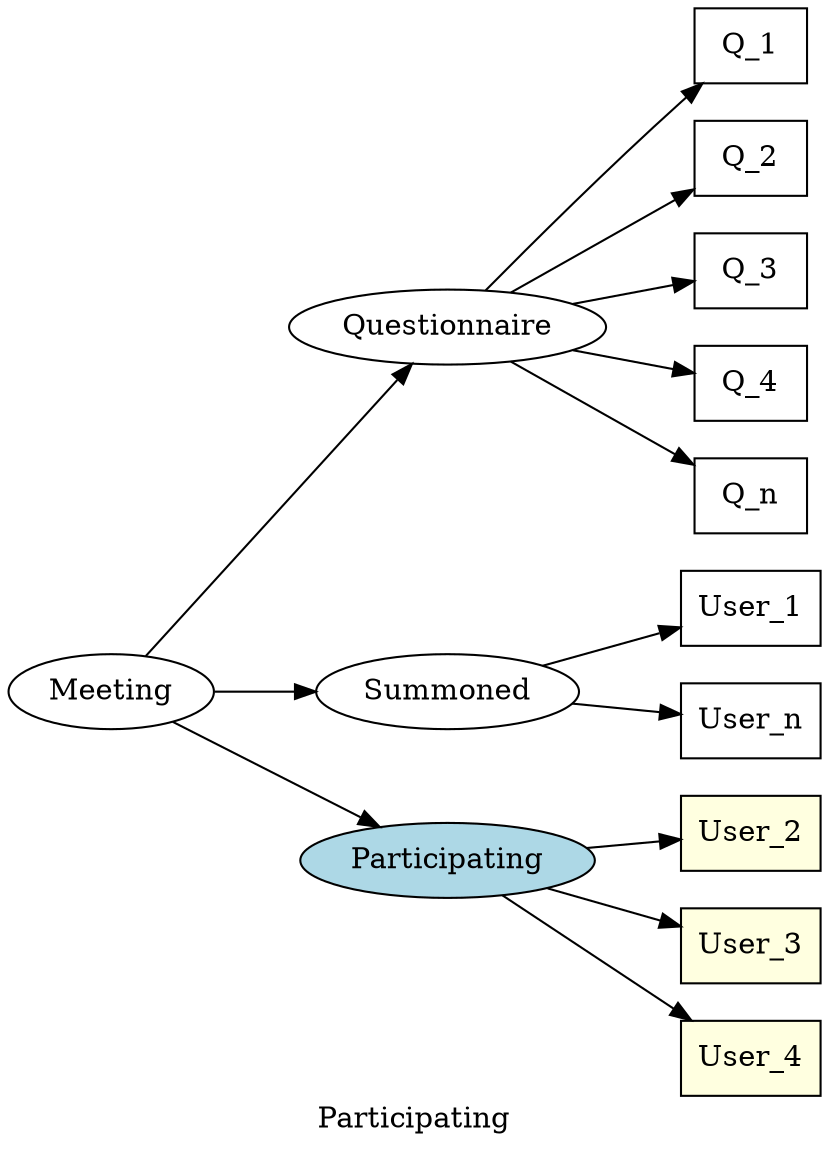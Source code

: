 digraph Participating {
	graph [rankdir=LR];	
	label=Participating		
	Meeting
	Questionnaire
	Meeting -> Questionnaire
	Q_1[shape=rectangle]
	Q_2[shape=rectangle]
	Q_3[shape=rectangle]
	Q_4[shape=rectangle]
	Q_n[shape=rectangle]
	Questionnaire -> Q_1
	Questionnaire -> Q_2
	Questionnaire -> Q_3
	Questionnaire -> Q_4
	Questionnaire -> Q_n	
	Summoned
	Meeting -> Summoned
	User_1[shape=rectangle]	
	User_n[shape=rectangle]
	Summoned -> User_1	
	Summoned -> User_n
	Participating[style=filled, fillcolor=lightblue]
	Meeting -> Participating
	User_2[shape=rectangle, style=filled, fillcolor=lightyellow]
	User_3[shape=rectangle, style=filled, fillcolor=lightyellow]
	User_4[shape=rectangle, style=filled, fillcolor=lightyellow]
	Participating -> User_2
	Participating -> User_3
	Participating ->  User_4
}
